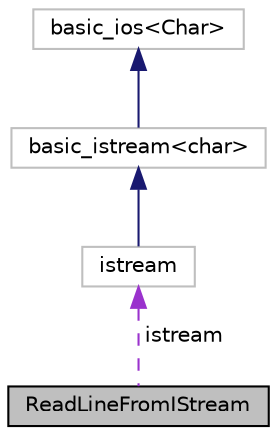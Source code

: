 digraph "ReadLineFromIStream"
{
  edge [fontname="Helvetica",fontsize="10",labelfontname="Helvetica",labelfontsize="10"];
  node [fontname="Helvetica",fontsize="10",shape=record];
  Node1 [label="ReadLineFromIStream",height=0.2,width=0.4,color="black", fillcolor="grey75", style="filled", fontcolor="black"];
  Node3 [label="basic_istream\<char\>",height=0.2,width=0.4,color="grey75", fillcolor="white", style="filled",tooltip="STL class. "];
  Node4 [label="basic_ios\<Char\>",height=0.2,width=0.4,color="grey75", fillcolor="white", style="filled",tooltip="STL class. "];
  Node2 -> Node1 [dir="back",color="darkorchid3",fontsize="10",style="dashed",label=" istream" ,fontname="Helvetica"];
  Node3 -> Node2 [dir="back",color="midnightblue",fontsize="10",style="solid",fontname="Helvetica"];
  Node4 -> Node3 [dir="back",color="midnightblue",fontsize="10",style="solid",fontname="Helvetica"];
  Node2 [label="istream",height=0.2,width=0.4,color="grey75", fillcolor="white", style="filled",tooltip="STL class. "];
}

